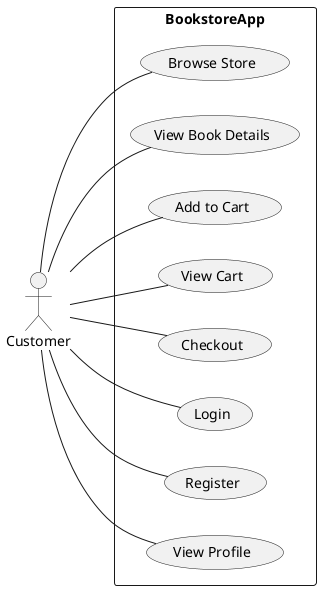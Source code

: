 @startuml

left to right direction

actor Customer

rectangle BookstoreApp {
  Customer -- (Browse Store)
  Customer -- (View Book Details)
  Customer -- (Add to Cart)
  Customer -- (View Cart)
  Customer -- (Checkout)
  Customer -- (Login)
  Customer -- (Register)
  Customer -- (View Profile)
}
@enduml